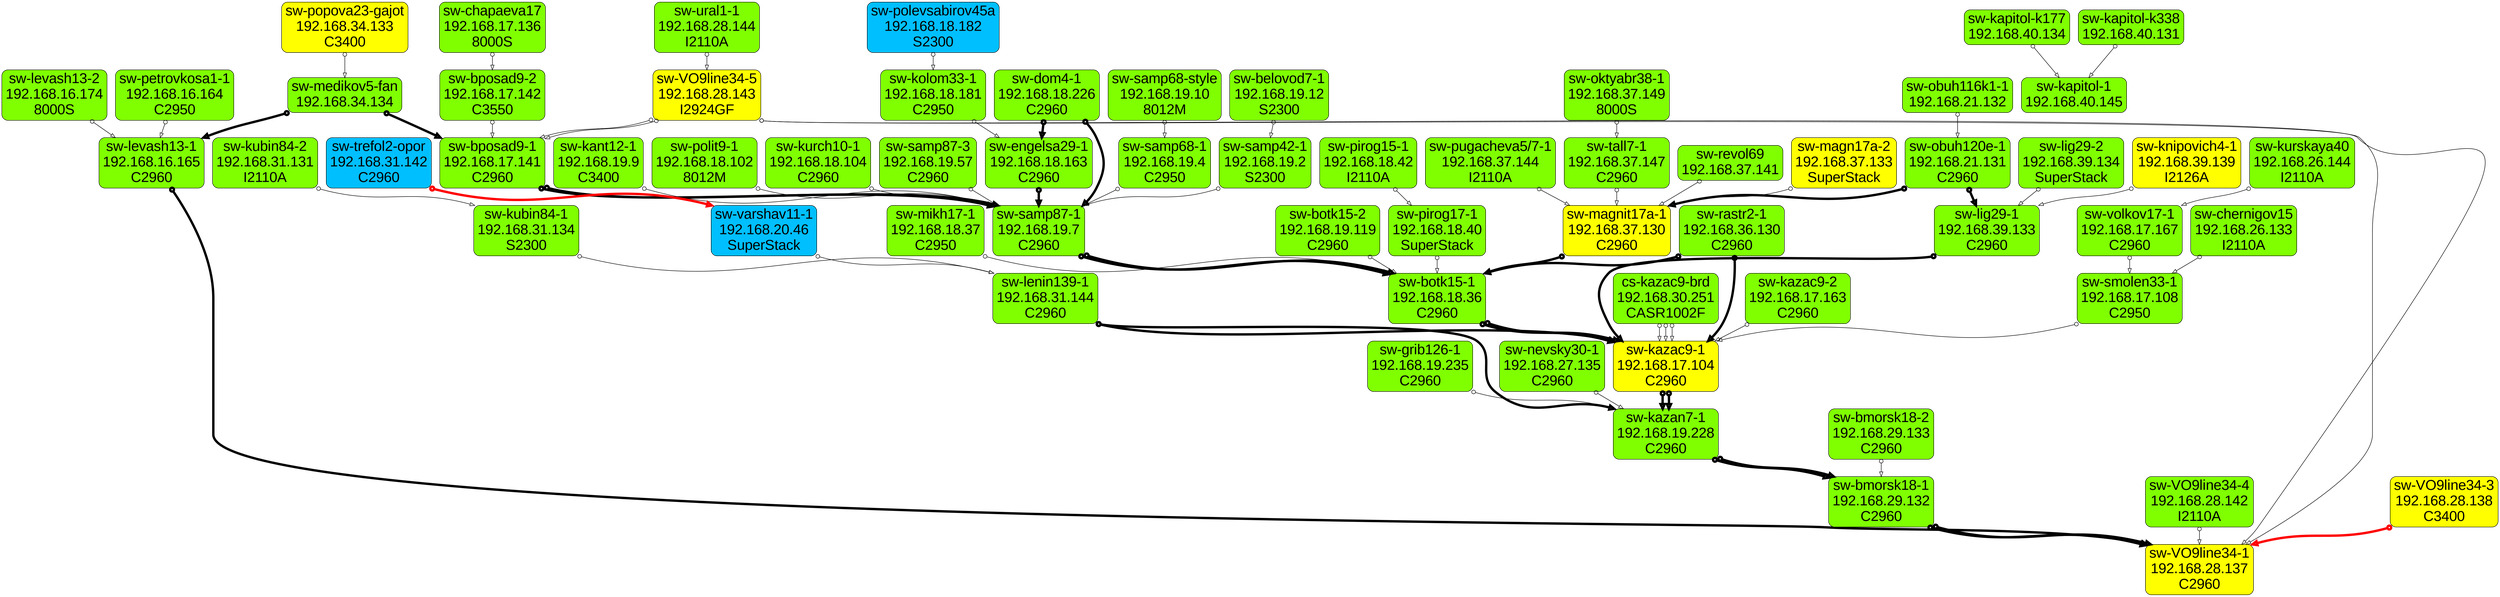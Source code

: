 digraph structs {
    overlap=false;
    bgcolor=transparent;
    splines=true;
    rankdir=TB;
    node [shape=Mrecord, URL="index_new.php?object=\N&overlap=false", fontname="Arial", fontsize=30, style=filled, fillcolor=chartreuse1, image="../common/img/monitor.png"];
    struct_swbposad91 [label = "sw-bposad9-1\n192.168.17.141\nC2960 "];
    struct_swmedikov5fan [label = "sw-medikov5-fan\n192.168.34.134\n "];
    struct_swlevash131 [label = "sw-levash13-1\n192.168.16.165\nC2960 "];
    struct_swkant121 [label = "sw-kant12-1\n192.168.19.9\nC3400 "];
    struct_swpolit91 [label = "sw-polit9-1\n192.168.18.102\n8012M "];
    struct_swbotk151 [label = "sw-botk15-1\n192.168.18.36\nC2960 "];
    struct_swmikh171 [label = "sw-mikh17-1\n192.168.18.37\nC2950 "];
    struct_swchapaeva17 [label = "sw-chapaeva17\n192.168.17.136\n8000S "];
    struct_swsamp871 [label = "sw-samp87-1\n192.168.19.7\nC2960 "];
    struct_swlig291 [label = "sw-lig29-1\n192.168.39.133\nC2960 "];
    struct_swbotk152 [label = "sw-botk15-2\n192.168.19.119\nC2960 "];
    struct_swkubin842 [label = "sw-kubin84-2\n192.168.31.131\nI2110A "];
    struct_swpugacheva571 [label = "sw-pugacheva5/7-1\n192.168.37.144\nI2110A "];
    struct_swbposad92 [label = "sw-bposad9-2\n192.168.17.142\nC3550 "];
    struct_swkapitolk177 [label = "sw-kapitol-k177\n192.168.40.134\n "];
    struct_swkapitolk338 [label = "sw-kapitol-k338\n192.168.40.131\n "];
    struct_swbmorsk181 [label = "sw-bmorsk18-1\n192.168.29.132\nC2960 "];
    struct_swpirog171 [label = "sw-pirog17-1\n192.168.18.40\nSuperStack "];
    struct_swkazan71 [label = "sw-kazan7-1\n192.168.19.228\nC2960 "];
    struct_cskazac9brd [label = "cs-kazac9-brd\n192.168.30.251\nCASR1002F "];
    struct_swgrib1261 [label = "sw-grib126-1\n192.168.19.235\nC2960 "];
    struct_swlenin1391 [label = "sw-lenin139-1\n192.168.31.144\nC2960 "];
    struct_swpirog151 [label = "sw-pirog15-1\n192.168.18.42\nI2110A "];
    struct_swrastr21 [label = "sw-rastr2-1\n192.168.36.130\nC2960 "];
    struct_swkazac92 [label = "sw-kazac9-2\n192.168.17.163\nC2960 "];
    struct_swsmolen331 [label = "sw-smolen33-1\n192.168.17.108\nC2950 "];
    struct_swkubin841 [label = "sw-kubin84-1\n192.168.31.134\nS2300 "];
    struct_swkurskaya40 [label = "sw-kurskaya40\n192.168.26.144\nI2110A "];
    struct_swvolkov171 [label = "sw-volkov17-1\n192.168.17.167\nC2960 "];
    struct_swtall71 [label = "sw-tall7-1\n192.168.37.147\nC2960 "];
    struct_swlevash132 [label = "sw-levash13-2\n192.168.16.174\n8000S "];
    struct_swpetrovkosa11 [label = "sw-petrovkosa1-1\n192.168.16.164\nC2950 "];
    struct_swobuh120e1 [label = "sw-obuh120e-1\n192.168.21.131\nC2960 "];
    struct_swkurch101 [label = "sw-kurch10-1\n192.168.18.104\nC2960 "];
    struct_swsamp873 [label = "sw-samp87-3\n192.168.19.57\nC2960 "];
    struct_swengelsa291 [label = "sw-engelsa29-1\n192.168.18.163\nC2960 "];
    struct_swsamp681 [label = "sw-samp68-1\n192.168.19.4\nC2950 "];
    struct_swsamp421 [label = "sw-samp42-1\n192.168.19.2\nS2300 "];
    struct_swbelovod71 [label = "sw-belovod7-1\n192.168.19.12\nS2300 "];
    struct_swoktyabr381 [label = "sw-oktyabr38-1\n192.168.37.149\n8000S "];
    struct_swural11 [label = "sw-ural1-1\n192.168.28.144\nI2110A "];
    struct_swsamp68style [label = "sw-samp68-style\n192.168.19.10\n8012M "];
    struct_swrevol69 [label = "sw-revol69\n192.168.37.141\n "];
    struct_swlig292 [label = "sw-lig29-2\n192.168.39.134\nSuperStack "];
    struct_swkolom331 [label = "sw-kolom33-1\n192.168.18.181\nC2950 "];
    struct_swchernigov15 [label = "sw-chernigov15\n192.168.26.133\nI2110A "];
    struct_swVO9line344 [label = "sw-VO9line34-4\n192.168.28.142\nI2110A "];
    struct_swbmorsk182 [label = "sw-bmorsk18-2\n192.168.29.133\nC2960 "];
    struct_swdom41 [label = "sw-dom4-1\n192.168.18.226\nC2960 "];
    struct_swnevsky301 [label = "sw-nevsky30-1\n192.168.27.135\nC2960 "];
    struct_swobuh116k11 [label = "sw-obuh116k1-1\n192.168.21.132\n "];
    struct_swkapitol1 [label = "sw-kapitol-1\n192.168.40.145\n "];

    node [fontname="Arial", fontsize=30, style=filled, fillcolor=deepskyblue];
    struct_swpolevsabirov45a [label = "sw-polevsabirov45a\n192.168.18.182\nS2300 "];
    struct_swvarshav111 [label = "sw-varshav11-1\n192.168.20.46\nSuperStack "];
    struct_swtrefol2opor [label = "sw-trefol2-opor\n192.168.31.142\nC2960 "];

    node [fontname="Arial", fontsize=30, style=filled, fillcolor=yellow];
    struct_swVO9line341 [label = "sw-VO9line34-1\n192.168.28.137\nC2960 "];
    struct_swkazac91 [label = "sw-kazac9-1\n192.168.17.104\nC2960 "];
    struct_swVO9line345 [label = "sw-VO9line34-5\n192.168.28.143\nI2924GF "];
    struct_swmagn17a2 [label = "sw-magn17a-2\n192.168.37.133\nSuperStack "];
    struct_swpopova23gajot [label = "sw-popova23-gajot\n192.168.34.133\nC3400 "];
    struct_swVO9line343 [label = "sw-VO9line34-3\n192.168.28.138\nC3400 "];
    struct_swmagnit17a1 [label = "sw-magnit17a-1\n192.168.37.130\nC2960 "];
    struct_swknipovich41 [label = "sw-knipovich4-1\n192.168.39.139\nI2126A "];

    edge[weight=1.2, dir=both, color=black, penwidth=1, arrowhead="empty", arrowtail="odot"];
    struct_swtrefol2opor:f450155->struct_swvarshav111:f450156 [color=red, penwidth=5];
    struct_swkazan71:f450212->struct_swbmorsk181:f450213 [penwidth=5];
    struct_swmikh171:f450222->struct_swbotk151:f450223;
    struct_swpirog171:f450230->struct_swbotk151:f450231;
    struct_swbotk152:f450232->struct_swbotk151:f450233;
    struct_swoktyabr381:f450262->struct_swtall71:f450263;
    struct_swvarshav111:f450291->struct_swlenin1391:f450292;
    struct_swkazac92:f450313->struct_swkazac91:f450314;
    struct_swkazac91:f450321->struct_swkazan71:f450322 [penwidth=5];
    struct_swgrib1261:f450323->struct_swkazan71:f450324;
    struct_cskazac9brd:f450333->struct_swkazac91:f450334;
    struct_swlenin1391:f450335->struct_swkazan71:f450336 [penwidth=5];
    struct_cskazac9brd:f450345->struct_swkazac91:f450346;
    struct_swsmolen331:f450347->struct_swkazac91:f450348;
    struct_swbotk151:f450349->struct_swkazac91:f450350 [penwidth=5];
    struct_cskazac9brd:f450351->struct_swkazac91:f450352;
    struct_swrastr21:f450361->struct_swkazac91:f450362 [penwidth=5];
    struct_swlenin1391:f450363->struct_swkazac91:f450364 [penwidth=5];
    struct_swpirog151:f450379->struct_swpirog171:f450380;
    struct_swkurskaya40:f450383->struct_swvolkov171:f450384;
    struct_swkubin841:f450389->struct_swlenin1391:f450390;
    struct_swkubin842:f450403->struct_swkubin841:f450404;
    struct_swVO9line345:f450431->struct_swbposad91:f450432;
    struct_swbposad92:f450435->struct_swbposad91:f450436;
    struct_swchapaeva17:f450441->struct_swbposad92:f450442;
    struct_swmedikov5fan:f450453->struct_swbposad91:f450454 [penwidth=5];
    struct_swbposad91:f450469->struct_swsamp871:f450470 [penwidth=5];
    struct_swdom41:f450473->struct_swsamp871:f450474 [penwidth=5];
    struct_swkurch101:f450477->struct_swsamp871:f450478;
    struct_swsamp873:f450479->struct_swsamp871:f450480;
    struct_swbposad91:f450487->struct_swsamp871:f450488 [penwidth=5];
    struct_swkant121:f450491->struct_swsamp871:f450492;
    struct_swpolit91:f450493->struct_swsamp871:f450494;
    struct_swengelsa291:f450495->struct_swsamp871:f450496 [penwidth=5];
    struct_swsamp681:f450497->struct_swsamp871:f450498;
    struct_swsamp421:f450499->struct_swsamp871:f450500;
    struct_swrastr21:f450539->struct_swbotk151:f450540 [penwidth=5];
    struct_swpolevsabirov45a:f450605->struct_swkolom331:f450606;
    struct_swbelovod71:f450613->struct_swsamp421:f450614;
    struct_swpopova23gajot:f450630->struct_swmedikov5fan:f450631;
    struct_swural11:f450636->struct_swVO9line345:f450637;
    struct_swlig291:f450652->struct_swkazac91:f450653 [penwidth=5];
    struct_swmagn17a2:f450657->struct_swmagnit17a1:f450658;
    struct_swlevash132:f450674->struct_swlevash131:f450675;
    struct_swmedikov5fan:f450678->struct_swlevash131:f450679 [penwidth=5];
    struct_swpetrovkosa11:f450686->struct_swlevash131:f450687;
    struct_swobuh120e1:f450711->struct_swmagnit17a1:f450712 [penwidth=5];
    struct_swtall71:f450713->struct_swmagnit17a1:f450714;
    struct_swpugacheva571:f450721->struct_swmagnit17a1:f450722;
    struct_swobuh120e1:f450751->struct_swlig291:f450752 [penwidth=5];
    struct_swlig292:f450757->struct_swlig291:f450758;
    struct_swknipovich41:f450763->struct_swlig291:f450764;
    struct_swsamp68style:f450777->struct_swsamp681:f450778;
    struct_swrevol69:f450781->struct_swmagnit17a1:f450782;
    struct_swchernigov15:f450827->struct_swsmolen331:f450828;
    struct_swvolkov171:f450835->struct_swsmolen331:f450836;
    struct_swobuh116k11:f450852->struct_swobuh120e1:f450853;
    struct_swmagnit17a1:f450926->struct_swbotk151:f450927 [penwidth=5];
    struct_swnevsky301:f450932->struct_swkazan71:f450933;
    struct_swbmorsk182:f450948->struct_swbmorsk181:f450949;
    struct_swkazan71:f450952->struct_swbmorsk181:f450953 [penwidth=5];
    struct_swbmorsk181:f450972->struct_swVO9line341:f450973 [penwidth=5];
    struct_swVO9line344:f450986->struct_swVO9line341:f450987;
    struct_swVO9line343:f450994->struct_swVO9line341:f450995 [color=Red, penwidth=5];
    struct_swbmorsk181:f450998->struct_swVO9line341:f450999 [penwidth=5];
    struct_swlevash131:f451004->struct_swVO9line341:f451005 [penwidth=5];
    struct_swkapitolk177:f451031->struct_swkapitol1:f451032;
    struct_swkapitolk338:f451033->struct_swkapitol1:f451034;
    struct_swkolom331:f451084->struct_swengelsa291:f451085;
    struct_swdom41:f451086->struct_swengelsa291:f451087 [penwidth=5];
    struct_swVO9line345:f451139->struct_swVO9line341:f451140;
    struct_swsamp871:f451157->struct_swbotk151:f451158 [penwidth=5];
    struct_swVO9line345:f451161->struct_swVO9line341:f451162;
    struct_swbotk151:f451177->struct_swkazac91:f451178 [penwidth=5];
    struct_swsamp871:f451184->struct_swbotk151:f451185 [penwidth=5];
    struct_swkazac91:f451186->struct_swkazan71:f451187 [penwidth=5];
    struct_swVO9line345:f451190->struct_swbposad91:f451191;
}
